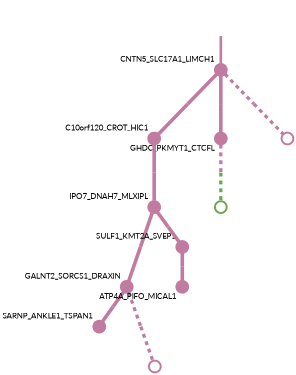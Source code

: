 strict digraph  {
graph[splines=false]; nodesep=0.7; rankdir=TB; ranksep=0.6; forcelabels=true; dpi=600; size=2.5;
0 [color="#c27ba0ff", fillcolor="#c27ba0ff", fixedsize=true, fontname=Lato, fontsize="12pt", height="0.25", label="", penwidth=3, shape=circle, style=filled, xlabel=CNTN5_SLC17A1_LIMCH1];
1 [color="#c27ba0ff", fillcolor="#c27ba0ff", fixedsize=true, fontname=Lato, fontsize="12pt", height="0.25", label="", penwidth=3, shape=circle, style=filled, xlabel=C10orf120_CROT_HIC1];
4 [color="#c27ba0ff", fillcolor="#c27ba0ff", fixedsize=true, fontname=Lato, fontsize="12pt", height="0.25", label="", penwidth=3, shape=circle, style=filled, xlabel=GHDC_PKMYT1_CTCFL];
9 [color="#c27ba0ff", fillcolor="#c27ba0ff", fixedsize=true, fontname=Lato, fontsize="12pt", height="0.25", label="", penwidth=3, shape=circle, style=solid, xlabel=""];
2 [color="#c27ba0ff", fillcolor="#c27ba0ff", fixedsize=true, fontname=Lato, fontsize="12pt", height="0.25", label="", penwidth=3, shape=circle, style=filled, xlabel=IPO7_DNAH7_MLXIPL];
3 [color="#c27ba0ff", fillcolor="#c27ba0ff", fixedsize=true, fontname=Lato, fontsize="12pt", height="0.25", label="", penwidth=3, shape=circle, style=filled, xlabel=GALNT2_SORCS1_DRAXIN];
5 [color="#c27ba0ff", fillcolor="#c27ba0ff", fixedsize=true, fontname=Lato, fontsize="12pt", height="0.25", label="", penwidth=3, shape=circle, style=filled, xlabel=SULF1_KMT2A_SVEP1];
7 [color="#c27ba0ff", fillcolor="#c27ba0ff", fixedsize=true, fontname=Lato, fontsize="12pt", height="0.25", label="", penwidth=3, shape=circle, style=filled, xlabel=SARNP_ANKLE1_TSPAN1];
10 [color="#c27ba0ff", fillcolor="#c27ba0ff", fixedsize=true, fontname=Lato, fontsize="12pt", height="0.25", label="", penwidth=3, shape=circle, style=solid, xlabel=""];
8 [color="#6aa84fff", fillcolor="#6aa84fff", fixedsize=true, fontname=Lato, fontsize="12pt", height="0.25", label="", penwidth=3, shape=circle, style=solid, xlabel=""];
6 [color="#c27ba0ff", fillcolor="#c27ba0ff", fixedsize=true, fontname=Lato, fontsize="12pt", height="0.25", label="", penwidth=3, shape=circle, style=filled, xlabel=ATP4A_PIFO_MICAL1];
normal [label="", penwidth=3, style=invis, xlabel=CNTN5_SLC17A1_LIMCH1];
0 -> 1  [arrowsize=0, color="#c27ba0ff;0.5:#c27ba0ff", minlen="2.0", penwidth="5.5", style=solid];
0 -> 4  [arrowsize=0, color="#c27ba0ff;0.5:#c27ba0ff", minlen="2.0", penwidth="5.5", style=solid];
0 -> 9  [arrowsize=0, color="#c27ba0ff;0.5:#c27ba0ff", minlen="2.0", penwidth=5, style=dashed];
1 -> 2  [arrowsize=0, color="#c27ba0ff;0.5:#c27ba0ff", minlen="2.0", penwidth="5.5", style=solid];
4 -> 8  [arrowsize=0, color="#c27ba0ff;0.5:#6aa84fff", minlen="2.0", penwidth=5, style=dashed];
2 -> 3  [arrowsize=0, color="#c27ba0ff;0.5:#c27ba0ff", minlen="2.0", penwidth="5.5", style=solid];
2 -> 5  [arrowsize=0, color="#c27ba0ff;0.5:#c27ba0ff", minlen="1.5714285373687744", penwidth="5.5", style=solid];
3 -> 7  [arrowsize=0, color="#c27ba0ff;0.5:#c27ba0ff", minlen="1.0", penwidth="5.5", style=solid];
3 -> 10  [arrowsize=0, color="#c27ba0ff;0.5:#c27ba0ff", minlen="2.0", penwidth=5, style=dashed];
5 -> 6  [arrowsize=0, color="#c27ba0ff;0.5:#c27ba0ff", minlen="1.2857142686843872", penwidth="5.5", style=solid];
normal -> 0  [arrowsize=0, color="#c27ba0ff", label="", penwidth=4, style=solid];
}
